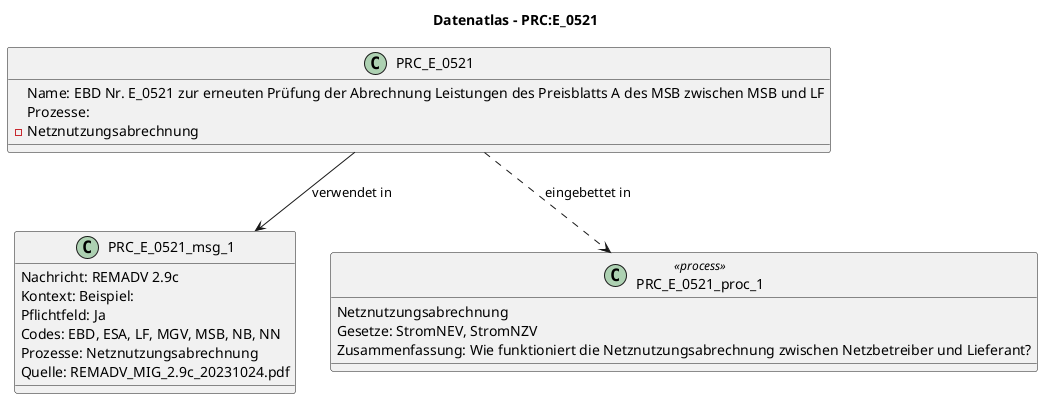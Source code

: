 @startuml
title Datenatlas – PRC:E_0521
class PRC_E_0521 {
  Name: EBD Nr. E_0521 zur erneuten Prüfung der Abrechnung Leistungen des Preisblatts A des MSB zwischen MSB und LF
  Prozesse:
    - Netznutzungsabrechnung
}
class PRC_E_0521_msg_1 {
  Nachricht: REMADV 2.9c
  Kontext: Beispiel:
  Pflichtfeld: Ja
  Codes: EBD, ESA, LF, MGV, MSB, NB, NN
  Prozesse: Netznutzungsabrechnung
  Quelle: REMADV_MIG_2.9c_20231024.pdf
}
PRC_E_0521 --> PRC_E_0521_msg_1 : verwendet in
class PRC_E_0521_proc_1 <<process>> {
  Netznutzungsabrechnung
  Gesetze: StromNEV, StromNZV
  Zusammenfassung: Wie funktioniert die Netznutzungsabrechnung zwischen Netzbetreiber und Lieferant?
}
PRC_E_0521 ..> PRC_E_0521_proc_1 : eingebettet in
@enduml